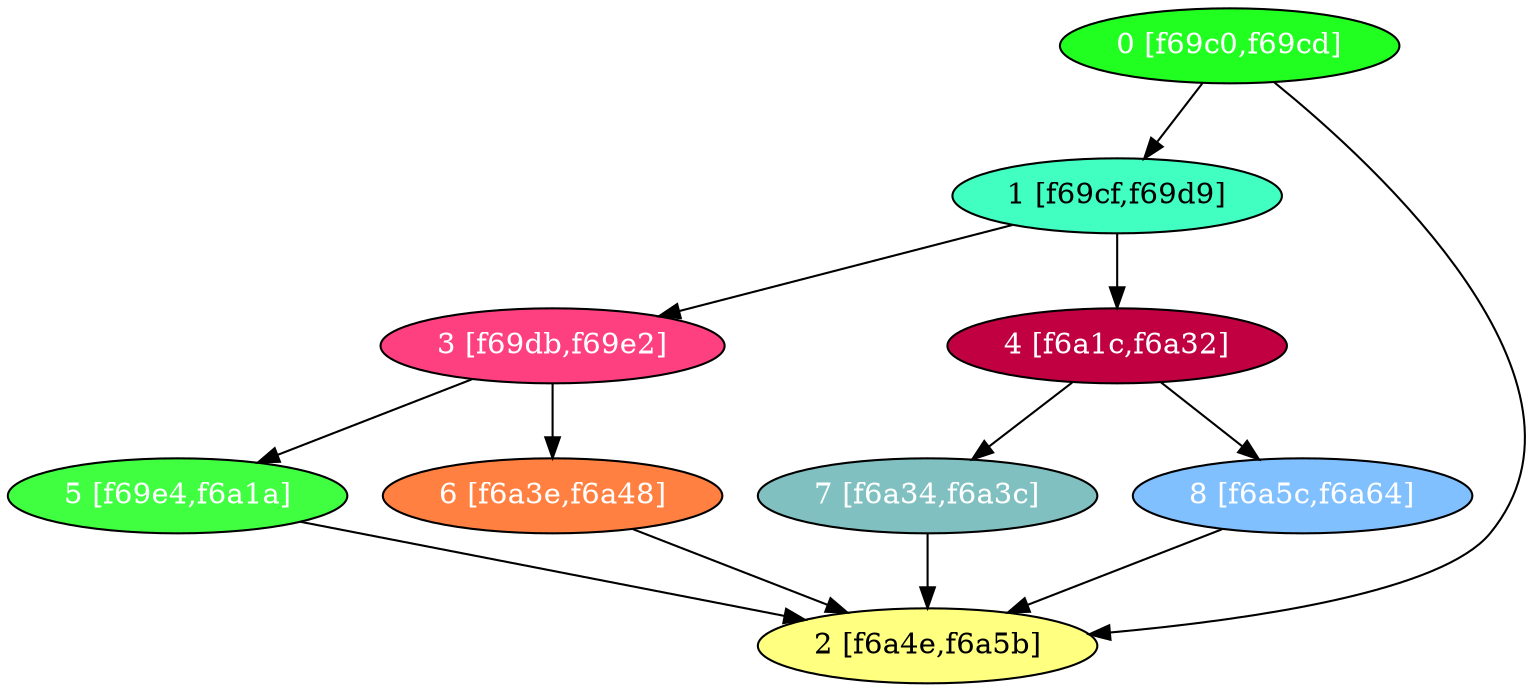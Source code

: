 diGraph libnss3{
	libnss3_0  [style=filled fillcolor="#20FF20" fontcolor="#ffffff" shape=oval label="0 [f69c0,f69cd]"]
	libnss3_1  [style=filled fillcolor="#40FFC0" fontcolor="#000000" shape=oval label="1 [f69cf,f69d9]"]
	libnss3_2  [style=filled fillcolor="#FFFF80" fontcolor="#000000" shape=oval label="2 [f6a4e,f6a5b]"]
	libnss3_3  [style=filled fillcolor="#FF4080" fontcolor="#ffffff" shape=oval label="3 [f69db,f69e2]"]
	libnss3_4  [style=filled fillcolor="#C00040" fontcolor="#ffffff" shape=oval label="4 [f6a1c,f6a32]"]
	libnss3_5  [style=filled fillcolor="#40FF40" fontcolor="#ffffff" shape=oval label="5 [f69e4,f6a1a]"]
	libnss3_6  [style=filled fillcolor="#FF8040" fontcolor="#ffffff" shape=oval label="6 [f6a3e,f6a48]"]
	libnss3_7  [style=filled fillcolor="#80C0C0" fontcolor="#ffffff" shape=oval label="7 [f6a34,f6a3c]"]
	libnss3_8  [style=filled fillcolor="#80C0FF" fontcolor="#ffffff" shape=oval label="8 [f6a5c,f6a64]"]

	libnss3_0 -> libnss3_1
	libnss3_0 -> libnss3_2
	libnss3_1 -> libnss3_3
	libnss3_1 -> libnss3_4
	libnss3_3 -> libnss3_5
	libnss3_3 -> libnss3_6
	libnss3_4 -> libnss3_7
	libnss3_4 -> libnss3_8
	libnss3_5 -> libnss3_2
	libnss3_6 -> libnss3_2
	libnss3_7 -> libnss3_2
	libnss3_8 -> libnss3_2
}